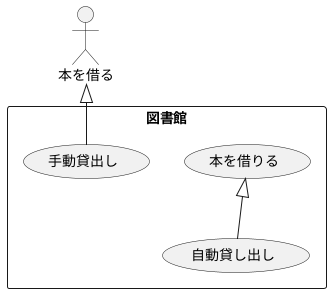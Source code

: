 @startuml ユースケース図
' left to right direction
rectangle 図書館 {
usecase 本を借りる
usecase 自動貸し出し
usecase 手動貸出し
}
本を借りる <|-- 自動貸し出し
本を借る <|-- 手動貸出し
@enduml
